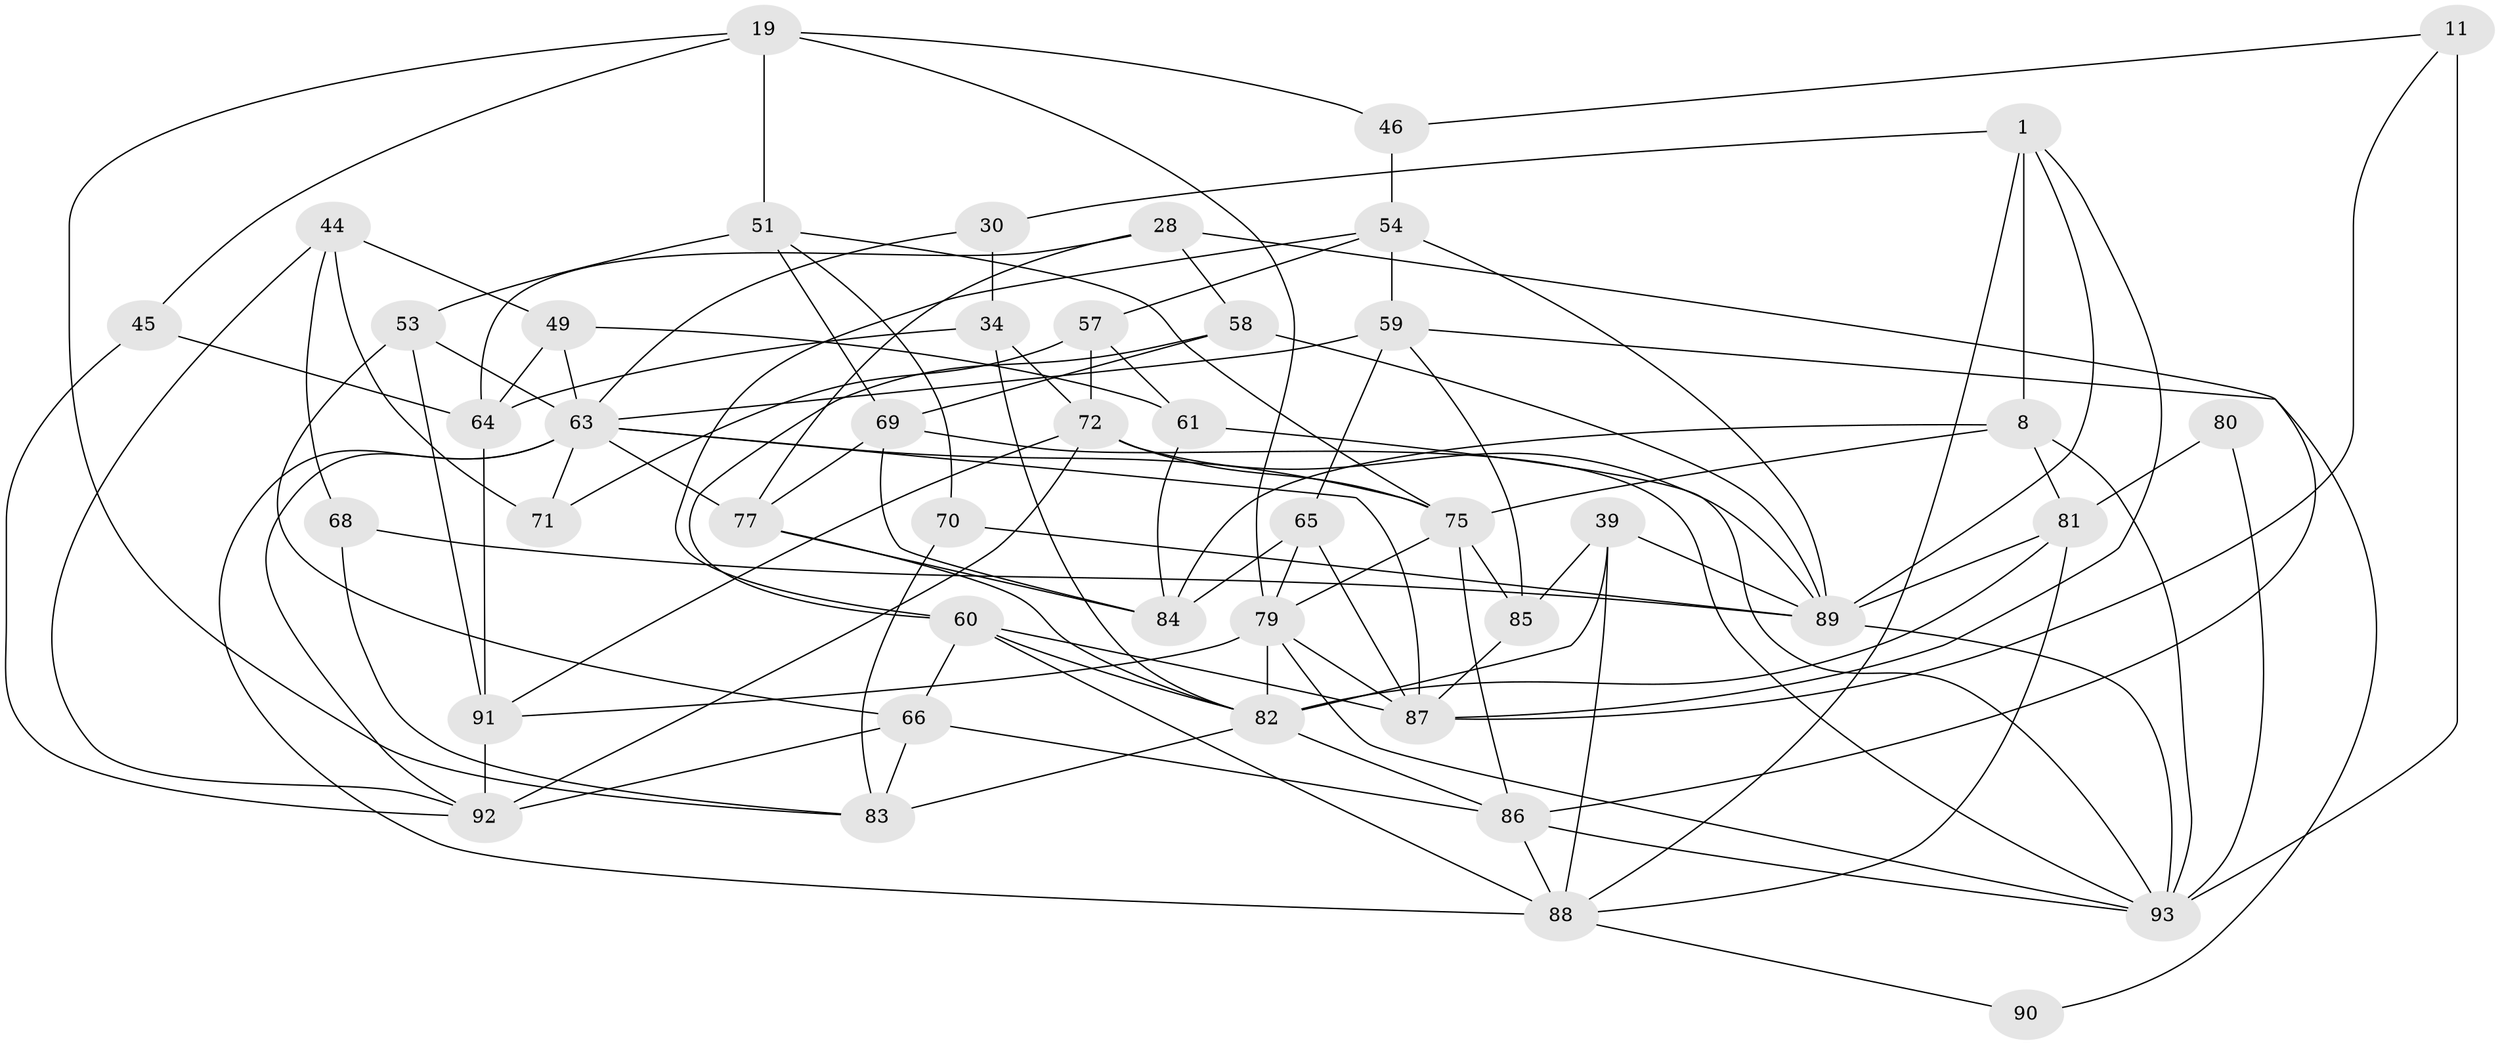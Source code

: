 // original degree distribution, {7: 0.03225806451612903, 4: 0.27956989247311825, 5: 0.1935483870967742, 3: 0.2903225806451613, 2: 0.10752688172043011, 6: 0.08602150537634409, 8: 0.010752688172043012}
// Generated by graph-tools (version 1.1) at 2025/50/03/09/25 04:50:21]
// undirected, 46 vertices, 113 edges
graph export_dot {
graph [start="1"]
  node [color=gray90,style=filled];
  1;
  8 [super="+4"];
  11;
  19 [super="+14"];
  28 [super="+24"];
  30 [super="+22"];
  34;
  39;
  44;
  45;
  46;
  49 [super="+37"];
  51 [super="+13"];
  53;
  54;
  57;
  58 [super="+48"];
  59;
  60 [super="+56"];
  61;
  63 [super="+3+41"];
  64 [super="+20+18"];
  65 [super="+32"];
  66 [super="+17"];
  68;
  69 [super="+47"];
  70 [super="+29"];
  71;
  72 [super="+40"];
  75 [super="+62"];
  77 [super="+73"];
  79 [super="+5+78+12"];
  80;
  81 [super="+43"];
  82 [super="+2+7"];
  83 [super="+36"];
  84;
  85;
  86 [super="+15+26"];
  87 [super="+35+74"];
  88 [super="+55+23"];
  89 [super="+38+31"];
  90;
  91;
  92 [super="+52"];
  93 [super="+67+76"];
  1 -- 87 [weight=2];
  1 -- 8 [weight=2];
  1 -- 88;
  1 -- 89;
  1 -- 30;
  8 -- 84;
  8 -- 75;
  8 -- 93;
  8 -- 81;
  11 -- 93 [weight=3];
  11 -- 46;
  11 -- 87;
  19 -- 83;
  19 -- 79;
  19 -- 51;
  19 -- 45;
  19 -- 46;
  28 -- 64;
  28 -- 58;
  28 -- 86;
  28 -- 77;
  30 -- 63;
  30 -- 34 [weight=2];
  34 -- 64;
  34 -- 72;
  34 -- 82;
  39 -- 82 [weight=2];
  39 -- 85;
  39 -- 88;
  39 -- 89;
  44 -- 49 [weight=2];
  44 -- 68;
  44 -- 71;
  44 -- 92;
  45 -- 92;
  45 -- 64;
  46 -- 54;
  49 -- 61;
  49 -- 63;
  49 -- 64;
  51 -- 69;
  51 -- 70;
  51 -- 53;
  51 -- 75;
  53 -- 91;
  53 -- 63;
  53 -- 66;
  54 -- 60;
  54 -- 57;
  54 -- 59;
  54 -- 89;
  57 -- 72;
  57 -- 61;
  57 -- 71;
  58 -- 60;
  58 -- 69 [weight=2];
  58 -- 89 [weight=2];
  59 -- 65;
  59 -- 63;
  59 -- 85;
  59 -- 90;
  60 -- 82;
  60 -- 88 [weight=2];
  60 -- 66;
  60 -- 87 [weight=2];
  61 -- 84;
  61 -- 93;
  63 -- 71;
  63 -- 77 [weight=2];
  63 -- 87;
  63 -- 88;
  63 -- 75 [weight=2];
  63 -- 92;
  64 -- 91;
  65 -- 84 [weight=2];
  65 -- 79;
  65 -- 87;
  66 -- 83 [weight=2];
  66 -- 92;
  66 -- 86;
  68 -- 89;
  68 -- 83;
  69 -- 84 [weight=2];
  69 -- 77;
  69 -- 93;
  70 -- 83;
  70 -- 89;
  72 -- 92;
  72 -- 91;
  72 -- 75;
  72 -- 89 [weight=2];
  75 -- 85;
  75 -- 86;
  75 -- 79;
  77 -- 84;
  77 -- 82;
  79 -- 82 [weight=2];
  79 -- 87;
  79 -- 91;
  79 -- 93;
  80 -- 81;
  80 -- 93;
  81 -- 89;
  81 -- 82;
  81 -- 88;
  82 -- 83;
  82 -- 86 [weight=2];
  85 -- 87;
  86 -- 88;
  86 -- 93 [weight=2];
  88 -- 90;
  89 -- 93 [weight=2];
  91 -- 92 [weight=2];
}

